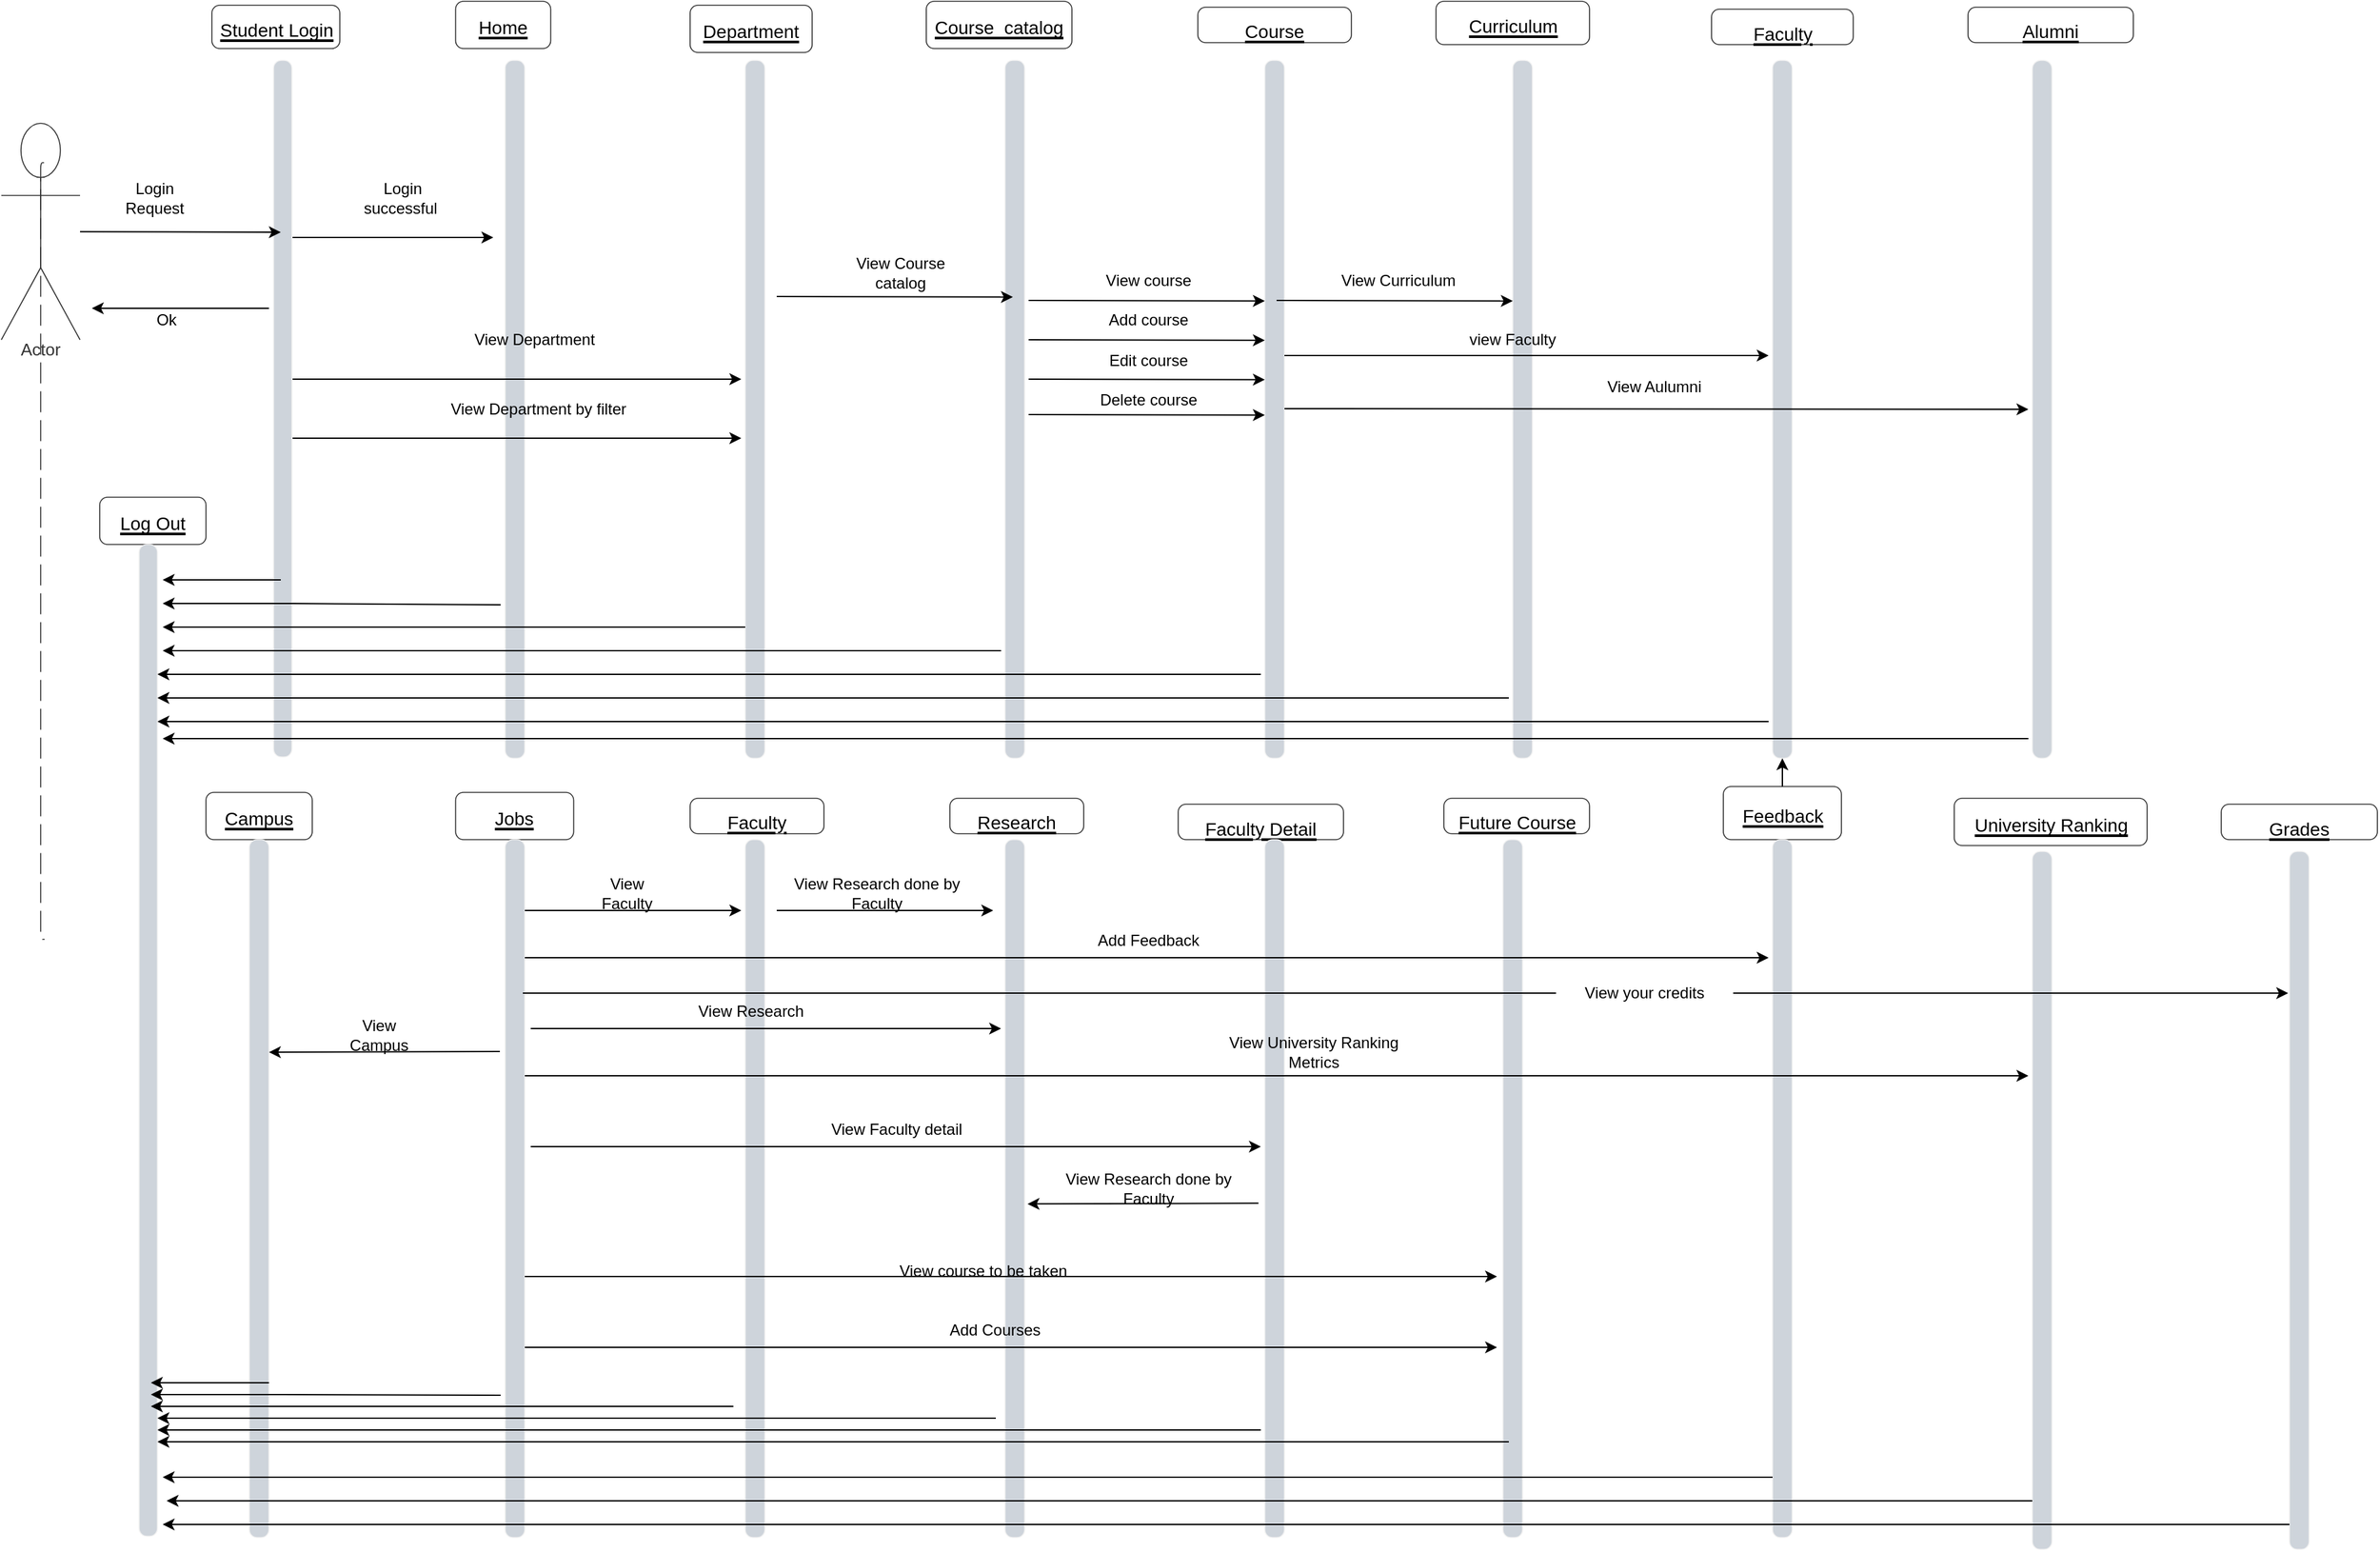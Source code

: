 <mxfile version="15.5.8" type="device"><diagram id="6qdDx8Z1lMLlJ2-siizV" name="Page-1"><mxGraphModel dx="1483" dy="827" grid="0" gridSize="1" guides="1" tooltips="1" connect="1" arrows="1" fold="1" page="1" pageScale="1" pageWidth="850" pageHeight="1400" math="0" shadow="0"><root><mxCell id="0"/><mxCell id="1" parent="0"/><UserObject label="Actor" lucidchartObjectId="7JnluBt167~7" id="h3Vhox9XcNb3U4o7Hh15-1"><mxCell style="html=1;overflow=block;blockSpacing=1;whiteSpace=wrap;shape=umlActor;labelPosition=center;verticalLabelPosition=bottom;verticalAlign=top;whiteSpace=nowrap;whiteSpace=wrap;fontSize=13;fontColor=#333333;align=center;spacing=0;strokeColor=#333333;strokeOpacity=100;fillOpacity=100;rounded=1;absoluteArcSize=1;arcSize=12;fillColor=#ffffff;strokeWidth=0.8;" vertex="1" parent="1"><mxGeometry x="75" y="1380" width="60" height="165" as="geometry"/></mxCell></UserObject><UserObject label="&lt;font style=&quot;font-size: 14px&quot;&gt;Student Login&lt;/font&gt;" lucidchartObjectId="7Jnl~iDVd6p_" id="h3Vhox9XcNb3U4o7Hh15-2"><mxCell style="html=1;overflow=block;blockSpacing=1;whiteSpace=wrap;;whiteSpace=wrap;fontSize=21.8;fontStyle=4;spacing=3.8;strokeColor=#333333;strokeOpacity=100;fillOpacity=100;rounded=1;absoluteArcSize=1;arcSize=12;fillColor=#ffffff;strokeWidth=0.8;" vertex="1" parent="1"><mxGeometry x="235.5" y="1290" width="97.5" height="33" as="geometry"/></mxCell></UserObject><UserObject label="&lt;font style=&quot;font-size: 14px&quot;&gt;Alumni&lt;/font&gt;" lucidchartObjectId="7JnlFinzQ6GM" id="h3Vhox9XcNb3U4o7Hh15-3"><mxCell style="html=1;overflow=block;blockSpacing=1;whiteSpace=wrap;;whiteSpace=wrap;fontSize=21.8;fontStyle=4;spacing=3.8;strokeColor=#333333;strokeOpacity=100;fillOpacity=100;rounded=1;absoluteArcSize=1;arcSize=12;fillColor=#ffffff;strokeWidth=0.8;" vertex="1" parent="1"><mxGeometry x="1574" y="1291.5" width="126" height="27" as="geometry"/></mxCell></UserObject><UserObject label="&lt;font style=&quot;font-size: 14px&quot;&gt;Course_catalog&lt;/font&gt;" lucidchartObjectId="7JnlsbY.VUic" id="h3Vhox9XcNb3U4o7Hh15-4"><mxCell style="html=1;overflow=block;blockSpacing=1;whiteSpace=wrap;;whiteSpace=wrap;fontSize=21.8;fontStyle=4;spacing=3.8;strokeColor=#333333;strokeOpacity=100;fillOpacity=100;rounded=1;absoluteArcSize=1;arcSize=12;fillColor=#ffffff;strokeWidth=0.8;" vertex="1" parent="1"><mxGeometry x="780" y="1287" width="111" height="36" as="geometry"/></mxCell></UserObject><UserObject label="&lt;font style=&quot;font-size: 14px&quot;&gt;Home&lt;/font&gt;" lucidchartObjectId="7JnlYiCd9xPc" id="h3Vhox9XcNb3U4o7Hh15-5"><mxCell style="html=1;overflow=block;blockSpacing=1;whiteSpace=wrap;;whiteSpace=wrap;fontSize=21.8;fontStyle=4;spacing=3.8;strokeColor=#333333;strokeOpacity=100;fillOpacity=100;rounded=1;absoluteArcSize=1;arcSize=12;fillColor=#ffffff;strokeWidth=0.8;align=center;" vertex="1" parent="1"><mxGeometry x="421.25" y="1287" width="72.5" height="36" as="geometry"/></mxCell></UserObject><UserObject label="&lt;font style=&quot;font-size: 14px&quot;&gt;Jobs&lt;/font&gt;" lucidchartObjectId="7Jnl4K~Eazev" id="h3Vhox9XcNb3U4o7Hh15-6"><mxCell style="html=1;overflow=block;blockSpacing=1;whiteSpace=wrap;;whiteSpace=wrap;fontSize=21.8;fontStyle=4;spacing=3.8;strokeColor=#333333;strokeOpacity=100;fillOpacity=100;rounded=1;absoluteArcSize=1;arcSize=12;fillColor=#ffffff;strokeWidth=0.8;" vertex="1" parent="1"><mxGeometry x="421.25" y="1890" width="90" height="36" as="geometry"/></mxCell></UserObject><UserObject label="&lt;font style=&quot;font-size: 14px&quot;&gt;Department&lt;/font&gt;" lucidchartObjectId="7Jnlj_fhX-UO" id="h3Vhox9XcNb3U4o7Hh15-7"><mxCell style="html=1;overflow=block;blockSpacing=1;whiteSpace=wrap;;whiteSpace=wrap;fontSize=21.8;fontStyle=4;spacing=3.8;strokeColor=#333333;strokeOpacity=100;fillOpacity=100;rounded=1;absoluteArcSize=1;arcSize=12;fillColor=#ffffff;strokeWidth=0.8;" vertex="1" parent="1"><mxGeometry x="600" y="1290" width="93" height="36" as="geometry"/></mxCell></UserObject><UserObject label="&lt;font style=&quot;font-size: 14px&quot;&gt;Course&lt;/font&gt;" lucidchartObjectId="7JnlWvXjtEq8" id="h3Vhox9XcNb3U4o7Hh15-8"><mxCell style="html=1;overflow=block;blockSpacing=1;whiteSpace=wrap;;whiteSpace=wrap;fontSize=21.8;fontStyle=4;spacing=3.8;strokeColor=#333333;strokeOpacity=100;fillOpacity=100;rounded=1;absoluteArcSize=1;arcSize=12;fillColor=#ffffff;strokeWidth=0.8;" vertex="1" parent="1"><mxGeometry x="987" y="1291.5" width="117" height="27" as="geometry"/></mxCell></UserObject><UserObject label="&lt;font style=&quot;font-size: 14px&quot;&gt;Curriculum&lt;/font&gt;" lucidchartObjectId="7Jnl3i.5TFZS" id="h3Vhox9XcNb3U4o7Hh15-12"><mxCell style="html=1;overflow=block;blockSpacing=1;whiteSpace=wrap;;whiteSpace=wrap;fontSize=21.8;fontStyle=4;spacing=3.8;strokeColor=#333333;strokeOpacity=100;fillOpacity=100;rounded=1;absoluteArcSize=1;arcSize=12;fillColor=#ffffff;strokeWidth=0.8;" vertex="1" parent="1"><mxGeometry x="1168.5" y="1287" width="117" height="33" as="geometry"/></mxCell></UserObject><UserObject label="&lt;font style=&quot;font-size: 14px&quot;&gt;Faculty&lt;/font&gt;" lucidchartObjectId="7Jnl~foXcq9m" id="h3Vhox9XcNb3U4o7Hh15-13"><mxCell style="html=1;overflow=block;blockSpacing=1;whiteSpace=wrap;;whiteSpace=wrap;fontSize=21.8;fontStyle=4;spacing=3.8;strokeColor=#333333;strokeOpacity=100;fillOpacity=100;rounded=1;absoluteArcSize=1;arcSize=12;fillColor=#ffffff;strokeWidth=0.8;" vertex="1" parent="1"><mxGeometry x="1378.5" y="1293" width="108" height="27" as="geometry"/></mxCell></UserObject><UserObject label="" lucidchartObjectId="dLnl2e27IT5x" id="h3Vhox9XcNb3U4o7Hh15-14"><mxCell style="html=1;jettySize=18;whiteSpace=wrap;fontSize=13;strokeColor=#333333;strokeOpacity=100;dashed=1;fixDash=1;dashPattern=16 6;strokeWidth=0.8;rounded=1;arcSize=10;edgeStyle=orthogonalEdgeStyle;startArrow=none;;endArrow=none;;exitX=0.543;exitY=0.182;exitPerimeter=0;" edge="1" parent="1" source="h3Vhox9XcNb3U4o7Hh15-1"><mxGeometry width="100" height="100" relative="1" as="geometry"><Array as="points"><mxPoint x="105" y="2002"/></Array><mxPoint x="108" y="2002" as="targetPoint"/></mxGeometry></mxCell></UserObject><UserObject label="" lucidchartObjectId="8NnlgOugwhD2" id="h3Vhox9XcNb3U4o7Hh15-15"><mxCell style="html=1;overflow=block;blockSpacing=1;whiteSpace=wrap;;whiteSpace=wrap;fontSize=13;spacing=0;strokeColor=#f2f2f2;strokeOpacity=100;fillOpacity=100;rounded=1;absoluteArcSize=1;arcSize=12;fillColor=#ced4db;strokeWidth=0.8;" vertex="1" parent="1"><mxGeometry x="282.5" y="1332" width="14" height="531" as="geometry"/></mxCell></UserObject><UserObject label="" lucidchartObjectId="kOnltO3-w8km" id="h3Vhox9XcNb3U4o7Hh15-20"><mxCell style="html=1;overflow=block;blockSpacing=1;whiteSpace=wrap;;whiteSpace=wrap;fontSize=13;spacing=0;strokeColor=#f2f2f2;strokeOpacity=100;fillOpacity=100;rounded=1;absoluteArcSize=1;arcSize=12;fillColor=#ced4db;strokeWidth=0.8;" vertex="1" parent="1"><mxGeometry x="459" y="1332" width="15" height="532" as="geometry"/></mxCell></UserObject><UserObject label="" lucidchartObjectId="kOnltO3-w8km" id="h3Vhox9XcNb3U4o7Hh15-21"><mxCell style="html=1;overflow=block;blockSpacing=1;whiteSpace=wrap;;whiteSpace=wrap;fontSize=13;spacing=0;strokeColor=#f2f2f2;strokeOpacity=100;fillOpacity=100;rounded=1;absoluteArcSize=1;arcSize=12;fillColor=#ced4db;strokeWidth=0.8;" vertex="1" parent="1"><mxGeometry x="642" y="1332" width="15" height="532" as="geometry"/></mxCell></UserObject><UserObject label="" lucidchartObjectId="kOnltO3-w8km" id="h3Vhox9XcNb3U4o7Hh15-22"><mxCell style="html=1;overflow=block;blockSpacing=1;whiteSpace=wrap;;whiteSpace=wrap;fontSize=13;spacing=0;strokeColor=#f2f2f2;strokeOpacity=100;fillOpacity=100;rounded=1;absoluteArcSize=1;arcSize=12;fillColor=#ced4db;strokeWidth=0.8;" vertex="1" parent="1"><mxGeometry x="840" y="1332" width="15" height="532" as="geometry"/></mxCell></UserObject><UserObject label="" lucidchartObjectId="kOnltO3-w8km" id="h3Vhox9XcNb3U4o7Hh15-24"><mxCell style="html=1;overflow=block;blockSpacing=1;whiteSpace=wrap;;whiteSpace=wrap;fontSize=13;spacing=0;strokeColor=#f2f2f2;strokeOpacity=100;fillOpacity=100;rounded=1;absoluteArcSize=1;arcSize=12;fillColor=#ced4db;strokeWidth=0.8;" vertex="1" parent="1"><mxGeometry x="1038" y="1332" width="15" height="532" as="geometry"/></mxCell></UserObject><UserObject label="" lucidchartObjectId="kOnltO3-w8km" id="h3Vhox9XcNb3U4o7Hh15-25"><mxCell style="html=1;overflow=block;blockSpacing=1;whiteSpace=wrap;;whiteSpace=wrap;fontSize=13;spacing=0;strokeColor=#f2f2f2;strokeOpacity=100;fillOpacity=100;rounded=1;absoluteArcSize=1;arcSize=12;fillColor=#ced4db;strokeWidth=0.8;" vertex="1" parent="1"><mxGeometry x="1227" y="1332" width="15" height="532" as="geometry"/></mxCell></UserObject><UserObject label="" lucidchartObjectId="kOnltO3-w8km" id="h3Vhox9XcNb3U4o7Hh15-26"><mxCell style="html=1;overflow=block;blockSpacing=1;whiteSpace=wrap;;whiteSpace=wrap;fontSize=13;spacing=0;strokeColor=#f2f2f2;strokeOpacity=100;fillOpacity=100;rounded=1;absoluteArcSize=1;arcSize=12;fillColor=#ced4db;strokeWidth=0.8;" vertex="1" parent="1"><mxGeometry x="1425" y="1332" width="15" height="532" as="geometry"/></mxCell></UserObject><UserObject label="" lucidchartObjectId="kOnltO3-w8km" id="h3Vhox9XcNb3U4o7Hh15-27"><mxCell style="html=1;overflow=block;blockSpacing=1;whiteSpace=wrap;;whiteSpace=wrap;fontSize=13;spacing=0;strokeColor=#f2f2f2;strokeOpacity=100;fillOpacity=100;rounded=1;absoluteArcSize=1;arcSize=13;fillColor=#ced4db;strokeWidth=0.8;" vertex="1" parent="1"><mxGeometry x="1623" y="1332" width="15" height="532" as="geometry"/></mxCell></UserObject><mxCell id="h3Vhox9XcNb3U4o7Hh15-28" value="" style="endArrow=classic;html=1;rounded=0;" edge="1" parent="1" source="h3Vhox9XcNb3U4o7Hh15-1"><mxGeometry relative="1" as="geometry"><mxPoint x="900" y="1413" as="sourcePoint"/><mxPoint x="288" y="1463" as="targetPoint"/><Array as="points"/></mxGeometry></mxCell><mxCell id="h3Vhox9XcNb3U4o7Hh15-30" value="Login Request" style="text;html=1;strokeColor=none;fillColor=none;align=center;verticalAlign=middle;whiteSpace=wrap;rounded=0;" vertex="1" parent="1"><mxGeometry x="162" y="1422" width="60" height="30" as="geometry"/></mxCell><mxCell id="h3Vhox9XcNb3U4o7Hh15-31" value="Login successful&amp;nbsp;" style="text;html=1;strokeColor=none;fillColor=none;align=center;verticalAlign=middle;whiteSpace=wrap;rounded=0;" vertex="1" parent="1"><mxGeometry x="351" y="1414.5" width="60" height="45" as="geometry"/></mxCell><mxCell id="h3Vhox9XcNb3U4o7Hh15-33" value="View Course catalog" style="text;html=1;strokeColor=none;fillColor=none;align=center;verticalAlign=middle;whiteSpace=wrap;rounded=0;" vertex="1" parent="1"><mxGeometry x="711" y="1479" width="99" height="30" as="geometry"/></mxCell><mxCell id="h3Vhox9XcNb3U4o7Hh15-34" value="View course&lt;br&gt;" style="text;html=1;strokeColor=none;fillColor=none;align=center;verticalAlign=middle;whiteSpace=wrap;rounded=0;" vertex="1" parent="1"><mxGeometry x="909" y="1485" width="81" height="30" as="geometry"/></mxCell><mxCell id="h3Vhox9XcNb3U4o7Hh15-35" value="View Curriculum" style="text;html=1;strokeColor=none;fillColor=none;align=center;verticalAlign=middle;whiteSpace=wrap;rounded=0;" vertex="1" parent="1"><mxGeometry x="1092" y="1485" width="96" height="30" as="geometry"/></mxCell><mxCell id="h3Vhox9XcNb3U4o7Hh15-36" value="" style="endArrow=classic;html=1;rounded=0;" edge="1" parent="1"><mxGeometry relative="1" as="geometry"><mxPoint x="279" y="1521" as="sourcePoint"/><mxPoint x="144" y="1521" as="targetPoint"/><Array as="points"><mxPoint x="216" y="1521"/></Array></mxGeometry></mxCell><mxCell id="h3Vhox9XcNb3U4o7Hh15-37" value="Ok&lt;br&gt;" style="text;html=1;strokeColor=none;fillColor=none;align=center;verticalAlign=middle;whiteSpace=wrap;rounded=0;" vertex="1" parent="1"><mxGeometry x="171" y="1515" width="60" height="30" as="geometry"/></mxCell><mxCell id="h3Vhox9XcNb3U4o7Hh15-38" value="" style="endArrow=classic;html=1;rounded=0;" edge="1" parent="1"><mxGeometry relative="1" as="geometry"><mxPoint x="297" y="1467" as="sourcePoint"/><mxPoint x="450" y="1467" as="targetPoint"/><Array as="points"/></mxGeometry></mxCell><mxCell id="h3Vhox9XcNb3U4o7Hh15-39" value="" style="endArrow=classic;html=1;rounded=0;" edge="1" parent="1"><mxGeometry relative="1" as="geometry"><mxPoint x="297" y="1575" as="sourcePoint"/><mxPoint x="639" y="1575" as="targetPoint"/><Array as="points"/></mxGeometry></mxCell><mxCell id="h3Vhox9XcNb3U4o7Hh15-40" value="" style="endArrow=classic;html=1;rounded=0;" edge="1" parent="1"><mxGeometry relative="1" as="geometry"><mxPoint x="297" y="1620" as="sourcePoint"/><mxPoint x="639" y="1620" as="targetPoint"/><Array as="points"/></mxGeometry></mxCell><mxCell id="h3Vhox9XcNb3U4o7Hh15-41" value="View Department" style="text;html=1;strokeColor=none;fillColor=none;align=center;verticalAlign=middle;whiteSpace=wrap;rounded=0;" vertex="1" parent="1"><mxGeometry x="369" y="1530" width="225" height="30" as="geometry"/></mxCell><mxCell id="h3Vhox9XcNb3U4o7Hh15-42" value="View Department by filter" style="text;html=1;strokeColor=none;fillColor=none;align=center;verticalAlign=middle;whiteSpace=wrap;rounded=0;" vertex="1" parent="1"><mxGeometry x="372" y="1583" width="225" height="30" as="geometry"/></mxCell><mxCell id="h3Vhox9XcNb3U4o7Hh15-43" value="" style="endArrow=classic;html=1;rounded=0;" edge="1" parent="1"><mxGeometry relative="1" as="geometry"><mxPoint x="666" y="1512" as="sourcePoint"/><mxPoint x="846" y="1512.418" as="targetPoint"/><Array as="points"/></mxGeometry></mxCell><mxCell id="h3Vhox9XcNb3U4o7Hh15-44" value="" style="endArrow=classic;html=1;rounded=0;" edge="1" parent="1"><mxGeometry relative="1" as="geometry"><mxPoint x="858" y="1515" as="sourcePoint"/><mxPoint x="1038" y="1515.418" as="targetPoint"/><Array as="points"/></mxGeometry></mxCell><mxCell id="h3Vhox9XcNb3U4o7Hh15-45" value="" style="endArrow=classic;html=1;rounded=0;" edge="1" parent="1"><mxGeometry relative="1" as="geometry"><mxPoint x="858" y="1545" as="sourcePoint"/><mxPoint x="1038" y="1545.418" as="targetPoint"/><Array as="points"/></mxGeometry></mxCell><mxCell id="h3Vhox9XcNb3U4o7Hh15-46" value="" style="endArrow=classic;html=1;rounded=0;" edge="1" parent="1"><mxGeometry relative="1" as="geometry"><mxPoint x="858" y="1575" as="sourcePoint"/><mxPoint x="1038" y="1575.418" as="targetPoint"/><Array as="points"/></mxGeometry></mxCell><mxCell id="h3Vhox9XcNb3U4o7Hh15-47" value="" style="endArrow=classic;html=1;rounded=0;" edge="1" parent="1"><mxGeometry relative="1" as="geometry"><mxPoint x="858" y="1602" as="sourcePoint"/><mxPoint x="1038" y="1602.418" as="targetPoint"/><Array as="points"/></mxGeometry></mxCell><mxCell id="h3Vhox9XcNb3U4o7Hh15-48" value="Add course" style="text;html=1;strokeColor=none;fillColor=none;align=center;verticalAlign=middle;whiteSpace=wrap;rounded=0;" vertex="1" parent="1"><mxGeometry x="909" y="1515" width="81" height="30" as="geometry"/></mxCell><mxCell id="h3Vhox9XcNb3U4o7Hh15-50" value="Edit course" style="text;html=1;strokeColor=none;fillColor=none;align=center;verticalAlign=middle;whiteSpace=wrap;rounded=0;" vertex="1" parent="1"><mxGeometry x="909" y="1545.5" width="81" height="30" as="geometry"/></mxCell><mxCell id="h3Vhox9XcNb3U4o7Hh15-51" value="Delete course" style="text;html=1;strokeColor=none;fillColor=none;align=center;verticalAlign=middle;whiteSpace=wrap;rounded=0;" vertex="1" parent="1"><mxGeometry x="909" y="1575.5" width="81" height="30" as="geometry"/></mxCell><mxCell id="h3Vhox9XcNb3U4o7Hh15-52" value="" style="endArrow=classic;html=1;rounded=0;" edge="1" parent="1"><mxGeometry relative="1" as="geometry"><mxPoint x="1047" y="1515" as="sourcePoint"/><mxPoint x="1227" y="1515.418" as="targetPoint"/><Array as="points"/></mxGeometry></mxCell><mxCell id="h3Vhox9XcNb3U4o7Hh15-53" value="" style="endArrow=classic;html=1;rounded=0;" edge="1" parent="1"><mxGeometry relative="1" as="geometry"><mxPoint x="1053" y="1557" as="sourcePoint"/><mxPoint x="1422" y="1557" as="targetPoint"/><Array as="points"/></mxGeometry></mxCell><mxCell id="h3Vhox9XcNb3U4o7Hh15-54" value="" style="endArrow=classic;html=1;rounded=0;" edge="1" parent="1"><mxGeometry relative="1" as="geometry"><mxPoint x="1053" y="1597.5" as="sourcePoint"/><mxPoint x="1620" y="1598" as="targetPoint"/><Array as="points"/></mxGeometry></mxCell><mxCell id="h3Vhox9XcNb3U4o7Hh15-55" value="view Faculty" style="text;html=1;strokeColor=none;fillColor=none;align=center;verticalAlign=middle;whiteSpace=wrap;rounded=0;" vertex="1" parent="1"><mxGeometry x="1179" y="1530" width="96" height="30" as="geometry"/></mxCell><mxCell id="h3Vhox9XcNb3U4o7Hh15-56" value="View Aulumni" style="text;html=1;strokeColor=none;fillColor=none;align=center;verticalAlign=middle;whiteSpace=wrap;rounded=0;" vertex="1" parent="1"><mxGeometry x="1287" y="1566" width="96" height="30" as="geometry"/></mxCell><UserObject label="&lt;font style=&quot;font-size: 14px&quot;&gt;Faculty&lt;/font&gt;" lucidchartObjectId="7Jnl4K~Eazev" id="h3Vhox9XcNb3U4o7Hh15-57"><mxCell style="html=1;overflow=block;blockSpacing=1;whiteSpace=wrap;;whiteSpace=wrap;fontSize=21.8;fontStyle=4;spacing=3.8;strokeColor=#333333;strokeOpacity=100;fillOpacity=100;rounded=1;absoluteArcSize=1;arcSize=12;fillColor=#ffffff;strokeWidth=0.8;" vertex="1" parent="1"><mxGeometry x="600" y="1894.5" width="102" height="27" as="geometry"/></mxCell></UserObject><UserObject label="&lt;font style=&quot;font-size: 14px&quot;&gt;Research&lt;/font&gt;" lucidchartObjectId="7Jnl4K~Eazev" id="h3Vhox9XcNb3U4o7Hh15-58"><mxCell style="html=1;overflow=block;blockSpacing=1;whiteSpace=wrap;;whiteSpace=wrap;fontSize=21.8;fontStyle=4;spacing=3.8;strokeColor=#333333;strokeOpacity=100;fillOpacity=100;rounded=1;absoluteArcSize=1;arcSize=12;fillColor=#ffffff;strokeWidth=0.8;" vertex="1" parent="1"><mxGeometry x="798" y="1894.5" width="102" height="27" as="geometry"/></mxCell></UserObject><UserObject label="&lt;font style=&quot;font-size: 14px&quot;&gt;Faculty Detail&lt;/font&gt;" lucidchartObjectId="7Jnl4K~Eazev" id="h3Vhox9XcNb3U4o7Hh15-59"><mxCell style="html=1;overflow=block;blockSpacing=1;whiteSpace=wrap;;whiteSpace=wrap;fontSize=21.8;fontStyle=4;spacing=3.8;strokeColor=#333333;strokeOpacity=100;fillOpacity=100;rounded=1;absoluteArcSize=1;arcSize=12;fillColor=#ffffff;strokeWidth=0.8;" vertex="1" parent="1"><mxGeometry x="972" y="1899" width="126" height="27" as="geometry"/></mxCell></UserObject><UserObject label="&lt;font style=&quot;font-size: 14px&quot;&gt;Future Course&lt;/font&gt;" lucidchartObjectId="7Jnl4K~Eazev" id="h3Vhox9XcNb3U4o7Hh15-60"><mxCell style="html=1;overflow=block;blockSpacing=1;whiteSpace=wrap;;whiteSpace=wrap;fontSize=21.8;fontStyle=4;spacing=3.8;strokeColor=#333333;strokeOpacity=100;fillOpacity=100;rounded=1;absoluteArcSize=1;arcSize=12;fillColor=#ffffff;strokeWidth=0.8;" vertex="1" parent="1"><mxGeometry x="1174.5" y="1894.5" width="111" height="27" as="geometry"/></mxCell></UserObject><UserObject label="&lt;font style=&quot;font-size: 14px&quot;&gt;Feedback&lt;/font&gt;" lucidchartObjectId="7Jnl4K~Eazev" id="h3Vhox9XcNb3U4o7Hh15-61"><mxCell style="html=1;overflow=block;blockSpacing=1;whiteSpace=wrap;;whiteSpace=wrap;fontSize=21.8;fontStyle=4;spacing=3.8;strokeColor=#333333;strokeOpacity=100;fillOpacity=100;rounded=1;absoluteArcSize=1;arcSize=12;fillColor=#ffffff;strokeWidth=0.8;" vertex="1" parent="1"><mxGeometry x="1387.5" y="1885.5" width="90" height="40.5" as="geometry"/></mxCell></UserObject><UserObject label="&lt;font style=&quot;font-size: 14px&quot;&gt;University Ranking&lt;/font&gt;" lucidchartObjectId="7Jnl4K~Eazev" id="h3Vhox9XcNb3U4o7Hh15-62"><mxCell style="html=1;overflow=block;blockSpacing=1;whiteSpace=wrap;;whiteSpace=wrap;fontSize=21.8;fontStyle=4;spacing=3.8;strokeColor=#333333;strokeOpacity=100;fillOpacity=100;rounded=1;absoluteArcSize=1;arcSize=12;fillColor=#ffffff;strokeWidth=0.8;" vertex="1" parent="1"><mxGeometry x="1563.5" y="1894.5" width="147" height="36" as="geometry"/></mxCell></UserObject><UserObject label="&lt;font style=&quot;font-size: 14px&quot;&gt;Grades&lt;/font&gt;" lucidchartObjectId="7Jnl4K~Eazev" id="h3Vhox9XcNb3U4o7Hh15-63"><mxCell style="html=1;overflow=block;blockSpacing=1;whiteSpace=wrap;;whiteSpace=wrap;fontSize=21.8;fontStyle=4;spacing=3.8;strokeColor=#333333;strokeOpacity=100;fillOpacity=100;rounded=1;absoluteArcSize=1;arcSize=12;fillColor=#ffffff;strokeWidth=0.8;" vertex="1" parent="1"><mxGeometry x="1767" y="1899" width="119" height="27" as="geometry"/></mxCell></UserObject><UserObject label="" lucidchartObjectId="kOnltO3-w8km" id="h3Vhox9XcNb3U4o7Hh15-66"><mxCell style="html=1;overflow=block;blockSpacing=1;whiteSpace=wrap;;whiteSpace=wrap;fontSize=13;spacing=0;strokeColor=#f2f2f2;strokeOpacity=100;fillOpacity=100;rounded=1;absoluteArcSize=1;arcSize=12;fillColor=#ced4db;strokeWidth=0.8;" vertex="1" parent="1"><mxGeometry x="459" y="1926" width="15" height="532" as="geometry"/></mxCell></UserObject><UserObject label="" lucidchartObjectId="kOnltO3-w8km" id="h3Vhox9XcNb3U4o7Hh15-67"><mxCell style="html=1;overflow=block;blockSpacing=1;whiteSpace=wrap;;whiteSpace=wrap;fontSize=13;spacing=0;strokeColor=#f2f2f2;strokeOpacity=100;fillOpacity=100;rounded=1;absoluteArcSize=1;arcSize=12;fillColor=#ced4db;strokeWidth=0.8;" vertex="1" parent="1"><mxGeometry x="642" y="1926" width="15" height="532" as="geometry"/></mxCell></UserObject><UserObject label="" lucidchartObjectId="kOnltO3-w8km" id="h3Vhox9XcNb3U4o7Hh15-68"><mxCell style="html=1;overflow=block;blockSpacing=1;whiteSpace=wrap;;whiteSpace=wrap;fontSize=13;spacing=0;strokeColor=#f2f2f2;strokeOpacity=100;fillOpacity=100;rounded=1;absoluteArcSize=1;arcSize=12;fillColor=#ced4db;strokeWidth=0.8;" vertex="1" parent="1"><mxGeometry x="840" y="1926" width="15" height="532" as="geometry"/></mxCell></UserObject><UserObject label="" lucidchartObjectId="kOnltO3-w8km" id="h3Vhox9XcNb3U4o7Hh15-69"><mxCell style="html=1;overflow=block;blockSpacing=1;whiteSpace=wrap;;whiteSpace=wrap;fontSize=13;spacing=0;strokeColor=#f2f2f2;strokeOpacity=100;fillOpacity=100;rounded=1;absoluteArcSize=1;arcSize=12;fillColor=#ced4db;strokeWidth=0.8;" vertex="1" parent="1"><mxGeometry x="1038" y="1926" width="15" height="532" as="geometry"/></mxCell></UserObject><UserObject label="" lucidchartObjectId="kOnltO3-w8km" id="h3Vhox9XcNb3U4o7Hh15-70"><mxCell style="html=1;overflow=block;blockSpacing=1;whiteSpace=wrap;;whiteSpace=wrap;fontSize=13;spacing=0;strokeColor=#f2f2f2;strokeOpacity=100;fillOpacity=100;rounded=1;absoluteArcSize=1;arcSize=12;fillColor=#ced4db;strokeWidth=0.8;" vertex="1" parent="1"><mxGeometry x="1219.5" y="1926" width="15" height="532" as="geometry"/></mxCell></UserObject><mxCell id="h3Vhox9XcNb3U4o7Hh15-104" value="" style="edgeStyle=orthogonalEdgeStyle;rounded=0;orthogonalLoop=1;jettySize=auto;html=1;fontSize=10;exitX=0.5;exitY=0;exitDx=0;exitDy=0;" edge="1" parent="1" source="h3Vhox9XcNb3U4o7Hh15-61" target="h3Vhox9XcNb3U4o7Hh15-26"><mxGeometry relative="1" as="geometry"/></mxCell><UserObject label="" lucidchartObjectId="kOnltO3-w8km" id="h3Vhox9XcNb3U4o7Hh15-71"><mxCell style="html=1;overflow=block;blockSpacing=1;whiteSpace=wrap;;whiteSpace=wrap;fontSize=13;spacing=0;strokeColor=#f2f2f2;strokeOpacity=100;fillOpacity=100;rounded=1;absoluteArcSize=1;arcSize=12;fillColor=#ced4db;strokeWidth=0.8;" vertex="1" parent="1"><mxGeometry x="1425" y="1926" width="15" height="532" as="geometry"/></mxCell></UserObject><UserObject label="" lucidchartObjectId="kOnltO3-w8km" id="h3Vhox9XcNb3U4o7Hh15-72"><mxCell style="html=1;overflow=block;blockSpacing=1;whiteSpace=wrap;;whiteSpace=wrap;fontSize=13;spacing=0;strokeColor=#f2f2f2;strokeOpacity=100;fillOpacity=100;rounded=1;absoluteArcSize=1;arcSize=12;fillColor=#ced4db;strokeWidth=0.8;" vertex="1" parent="1"><mxGeometry x="1623" y="1935" width="15" height="532" as="geometry"/></mxCell></UserObject><UserObject label="" lucidchartObjectId="kOnltO3-w8km" id="h3Vhox9XcNb3U4o7Hh15-73"><mxCell style="html=1;overflow=block;blockSpacing=1;whiteSpace=wrap;;whiteSpace=wrap;fontSize=13;spacing=0;strokeColor=#f2f2f2;strokeOpacity=100;fillOpacity=100;rounded=1;absoluteArcSize=1;arcSize=12;fillColor=#ced4db;strokeWidth=0.8;" vertex="1" parent="1"><mxGeometry x="1819" y="1935" width="15" height="532" as="geometry"/></mxCell></UserObject><mxCell id="h3Vhox9XcNb3U4o7Hh15-75" value="" style="endArrow=classic;html=1;rounded=0;" edge="1" parent="1"><mxGeometry relative="1" as="geometry"><mxPoint x="474" y="1980" as="sourcePoint"/><mxPoint x="639" y="1980" as="targetPoint"/><Array as="points"><mxPoint x="546" y="1980"/></Array></mxGeometry></mxCell><mxCell id="h3Vhox9XcNb3U4o7Hh15-76" value="View Faculty" style="text;html=1;strokeColor=none;fillColor=none;align=center;verticalAlign=middle;whiteSpace=wrap;rounded=0;" vertex="1" parent="1"><mxGeometry x="522" y="1944" width="60" height="45" as="geometry"/></mxCell><mxCell id="h3Vhox9XcNb3U4o7Hh15-77" value="" style="endArrow=classic;html=1;rounded=0;" edge="1" parent="1"><mxGeometry relative="1" as="geometry"><mxPoint x="666" y="1980" as="sourcePoint"/><mxPoint x="831" y="1980" as="targetPoint"/><Array as="points"><mxPoint x="738" y="1980"/></Array></mxGeometry></mxCell><mxCell id="h3Vhox9XcNb3U4o7Hh15-78" value="View Research done by Faculty" style="text;html=1;strokeColor=none;fillColor=none;align=center;verticalAlign=middle;whiteSpace=wrap;rounded=0;" vertex="1" parent="1"><mxGeometry x="675" y="1944" width="135" height="45" as="geometry"/></mxCell><mxCell id="h3Vhox9XcNb3U4o7Hh15-79" value="" style="endArrow=classic;html=1;rounded=0;" edge="1" parent="1"><mxGeometry relative="1" as="geometry"><mxPoint x="478.5" y="2070" as="sourcePoint"/><mxPoint x="837" y="2070" as="targetPoint"/><Array as="points"/></mxGeometry></mxCell><mxCell id="h3Vhox9XcNb3U4o7Hh15-80" value="" style="endArrow=classic;html=1;rounded=0;" edge="1" parent="1"><mxGeometry relative="1" as="geometry"><mxPoint x="478.5" y="2160" as="sourcePoint"/><mxPoint x="1035" y="2160" as="targetPoint"/><Array as="points"/></mxGeometry></mxCell><mxCell id="h3Vhox9XcNb3U4o7Hh15-81" value="View Research" style="text;html=1;strokeColor=none;fillColor=none;align=center;verticalAlign=middle;whiteSpace=wrap;rounded=0;" vertex="1" parent="1"><mxGeometry x="594" y="2034" width="105" height="45" as="geometry"/></mxCell><mxCell id="h3Vhox9XcNb3U4o7Hh15-82" value="View Faculty detail" style="text;html=1;strokeColor=none;fillColor=none;align=center;verticalAlign=middle;whiteSpace=wrap;rounded=0;" vertex="1" parent="1"><mxGeometry x="690" y="2124" width="135" height="45" as="geometry"/></mxCell><mxCell id="h3Vhox9XcNb3U4o7Hh15-84" value="" style="endArrow=classic;html=1;rounded=0;entryX=1.147;entryY=0.522;entryDx=0;entryDy=0;entryPerimeter=0;exitX=-0.32;exitY=0.521;exitDx=0;exitDy=0;exitPerimeter=0;" edge="1" parent="1" source="h3Vhox9XcNb3U4o7Hh15-69" target="h3Vhox9XcNb3U4o7Hh15-68"><mxGeometry relative="1" as="geometry"><mxPoint x="954" y="2205" as="sourcePoint"/><mxPoint x="1119" y="2196" as="targetPoint"/><Array as="points"/></mxGeometry></mxCell><mxCell id="h3Vhox9XcNb3U4o7Hh15-85" value="View Research done by Faculty" style="text;html=1;strokeColor=none;fillColor=none;align=center;verticalAlign=middle;whiteSpace=wrap;rounded=0;" vertex="1" parent="1"><mxGeometry x="882" y="2169.5" width="135" height="45" as="geometry"/></mxCell><mxCell id="h3Vhox9XcNb3U4o7Hh15-86" value="" style="endArrow=classic;html=1;rounded=0;" edge="1" parent="1"><mxGeometry relative="1" as="geometry"><mxPoint x="474" y="2259" as="sourcePoint"/><mxPoint x="1215" y="2259" as="targetPoint"/><Array as="points"/></mxGeometry></mxCell><mxCell id="h3Vhox9XcNb3U4o7Hh15-87" value="View course to be taken&lt;br&gt;" style="text;html=1;strokeColor=none;fillColor=none;align=center;verticalAlign=middle;whiteSpace=wrap;rounded=0;" vertex="1" parent="1"><mxGeometry x="756" y="2232" width="135" height="45" as="geometry"/></mxCell><mxCell id="h3Vhox9XcNb3U4o7Hh15-88" value="" style="endArrow=classic;html=1;rounded=0;" edge="1" parent="1"><mxGeometry relative="1" as="geometry"><mxPoint x="474" y="2313" as="sourcePoint"/><mxPoint x="1215" y="2313" as="targetPoint"/><Array as="points"/></mxGeometry></mxCell><mxCell id="h3Vhox9XcNb3U4o7Hh15-89" value="Add Courses" style="text;html=1;strokeColor=none;fillColor=none;align=center;verticalAlign=middle;whiteSpace=wrap;rounded=0;" vertex="1" parent="1"><mxGeometry x="765" y="2277" width="135" height="45" as="geometry"/></mxCell><mxCell id="h3Vhox9XcNb3U4o7Hh15-90" value="" style="endArrow=classic;html=1;rounded=0;" edge="1" parent="1"><mxGeometry relative="1" as="geometry"><mxPoint x="474" y="2016" as="sourcePoint"/><mxPoint x="1422" y="2016" as="targetPoint"/><Array as="points"/></mxGeometry></mxCell><mxCell id="h3Vhox9XcNb3U4o7Hh15-91" value="Add Feedback" style="text;html=1;strokeColor=none;fillColor=none;align=center;verticalAlign=middle;whiteSpace=wrap;rounded=0;" vertex="1" parent="1"><mxGeometry x="882" y="1980" width="135" height="45" as="geometry"/></mxCell><mxCell id="h3Vhox9XcNb3U4o7Hh15-92" value="" style="endArrow=classic;html=1;rounded=0;" edge="1" parent="1"><mxGeometry relative="1" as="geometry"><mxPoint x="474" y="2106" as="sourcePoint"/><mxPoint x="1620" y="2106" as="targetPoint"/><Array as="points"/></mxGeometry></mxCell><mxCell id="h3Vhox9XcNb3U4o7Hh15-93" value="View University Ranking Metrics" style="text;html=1;strokeColor=none;fillColor=none;align=center;verticalAlign=middle;whiteSpace=wrap;rounded=0;" vertex="1" parent="1"><mxGeometry x="1008" y="2061" width="135" height="54" as="geometry"/></mxCell><mxCell id="h3Vhox9XcNb3U4o7Hh15-95" value="" style="endArrow=classic;html=1;rounded=0;startArrow=none;" edge="1" parent="1" source="h3Vhox9XcNb3U4o7Hh15-96"><mxGeometry relative="1" as="geometry"><mxPoint x="472.5" y="2043" as="sourcePoint"/><mxPoint x="1818" y="2043" as="targetPoint"/><Array as="points"/></mxGeometry></mxCell><mxCell id="h3Vhox9XcNb3U4o7Hh15-96" value="View your credits" style="text;html=1;strokeColor=none;fillColor=none;align=center;verticalAlign=middle;whiteSpace=wrap;rounded=0;" vertex="1" parent="1"><mxGeometry x="1260" y="2025" width="135" height="36" as="geometry"/></mxCell><mxCell id="h3Vhox9XcNb3U4o7Hh15-98" value="" style="endArrow=none;html=1;rounded=0;" edge="1" parent="1" target="h3Vhox9XcNb3U4o7Hh15-96"><mxGeometry relative="1" as="geometry"><mxPoint x="472.5" y="2043" as="sourcePoint"/><mxPoint x="1818" y="2043" as="targetPoint"/><Array as="points"/></mxGeometry></mxCell><UserObject label="&lt;font style=&quot;font-size: 14px&quot;&gt;Campus&lt;/font&gt;" lucidchartObjectId="7Jnl4K~Eazev" id="h3Vhox9XcNb3U4o7Hh15-99"><mxCell style="html=1;overflow=block;blockSpacing=1;whiteSpace=wrap;;whiteSpace=wrap;fontSize=21.8;fontStyle=4;spacing=3.8;strokeColor=#333333;strokeOpacity=100;fillOpacity=100;rounded=1;absoluteArcSize=1;arcSize=12;fillColor=#ffffff;strokeWidth=0.8;" vertex="1" parent="1"><mxGeometry x="231" y="1890" width="81" height="36" as="geometry"/></mxCell></UserObject><UserObject label="" lucidchartObjectId="kOnltO3-w8km" id="h3Vhox9XcNb3U4o7Hh15-100"><mxCell style="html=1;overflow=block;blockSpacing=1;whiteSpace=wrap;;whiteSpace=wrap;fontSize=13;spacing=0;strokeColor=#f2f2f2;strokeOpacity=100;fillOpacity=100;rounded=1;absoluteArcSize=1;arcSize=12;fillColor=#ced4db;strokeWidth=0.8;" vertex="1" parent="1"><mxGeometry x="264" y="1926" width="15" height="532" as="geometry"/></mxCell></UserObject><mxCell id="h3Vhox9XcNb3U4o7Hh15-101" value="" style="endArrow=classic;html=1;rounded=0;entryX=1.147;entryY=0.522;entryDx=0;entryDy=0;entryPerimeter=0;exitX=-0.32;exitY=0.521;exitDx=0;exitDy=0;exitPerimeter=0;" edge="1" parent="1"><mxGeometry relative="1" as="geometry"><mxPoint x="454.99" y="2087.5" as="sourcePoint"/><mxPoint x="278.995" y="2088.032" as="targetPoint"/><Array as="points"/></mxGeometry></mxCell><mxCell id="h3Vhox9XcNb3U4o7Hh15-102" value="View Campus&lt;br&gt;" style="text;html=1;strokeColor=none;fillColor=none;align=center;verticalAlign=middle;whiteSpace=wrap;rounded=0;" vertex="1" parent="1"><mxGeometry x="333" y="2052" width="60" height="45" as="geometry"/></mxCell><UserObject label="&lt;font style=&quot;font-size: 14px&quot;&gt;Log Out&lt;/font&gt;" lucidchartObjectId="7Jnl4K~Eazev" id="h3Vhox9XcNb3U4o7Hh15-105"><mxCell style="html=1;overflow=block;blockSpacing=1;whiteSpace=wrap;;whiteSpace=wrap;fontSize=21.8;fontStyle=4;spacing=3.8;strokeColor=#333333;strokeOpacity=100;fillOpacity=100;rounded=1;absoluteArcSize=1;arcSize=12;fillColor=#ffffff;strokeWidth=0.8;" vertex="1" parent="1"><mxGeometry x="150" y="1665" width="81" height="36" as="geometry"/></mxCell></UserObject><UserObject label="" lucidchartObjectId="8NnlgOugwhD2" id="h3Vhox9XcNb3U4o7Hh15-106"><mxCell style="html=1;overflow=block;blockSpacing=1;whiteSpace=wrap;;whiteSpace=wrap;fontSize=13;spacing=0;strokeColor=#f2f2f2;strokeOpacity=100;fillOpacity=100;rounded=1;absoluteArcSize=1;arcSize=12;fillColor=#ced4db;strokeWidth=0.8;" vertex="1" parent="1"><mxGeometry x="180" y="1701" width="14" height="756" as="geometry"/></mxCell></UserObject><mxCell id="h3Vhox9XcNb3U4o7Hh15-107" value="" style="endArrow=classic;html=1;rounded=0;" edge="1" parent="1"><mxGeometry relative="1" as="geometry"><mxPoint x="288" y="1728" as="sourcePoint"/><mxPoint x="198" y="1728" as="targetPoint"/><Array as="points"><mxPoint x="243" y="1728"/></Array></mxGeometry></mxCell><mxCell id="h3Vhox9XcNb3U4o7Hh15-108" value="" style="endArrow=classic;html=1;rounded=0;exitX=-0.227;exitY=0.78;exitDx=0;exitDy=0;exitPerimeter=0;" edge="1" parent="1" source="h3Vhox9XcNb3U4o7Hh15-20"><mxGeometry relative="1" as="geometry"><mxPoint x="450" y="1746" as="sourcePoint"/><mxPoint x="198" y="1746" as="targetPoint"/><Array as="points"><mxPoint x="297" y="1746"/></Array></mxGeometry></mxCell><mxCell id="h3Vhox9XcNb3U4o7Hh15-109" value="" style="endArrow=classic;html=1;rounded=0;" edge="1" parent="1"><mxGeometry relative="1" as="geometry"><mxPoint x="642" y="1764" as="sourcePoint"/><mxPoint x="198" y="1764" as="targetPoint"/><Array as="points"><mxPoint x="489" y="1764"/></Array></mxGeometry></mxCell><mxCell id="h3Vhox9XcNb3U4o7Hh15-110" value="" style="endArrow=classic;html=1;rounded=0;" edge="1" parent="1"><mxGeometry relative="1" as="geometry"><mxPoint x="837" y="1782" as="sourcePoint"/><mxPoint x="198" y="1782" as="targetPoint"/><Array as="points"/></mxGeometry></mxCell><mxCell id="h3Vhox9XcNb3U4o7Hh15-111" value="" style="endArrow=classic;html=1;rounded=0;" edge="1" parent="1"><mxGeometry relative="1" as="geometry"><mxPoint x="1035" y="1800" as="sourcePoint"/><mxPoint x="194" y="1800" as="targetPoint"/><Array as="points"/></mxGeometry></mxCell><mxCell id="h3Vhox9XcNb3U4o7Hh15-112" value="" style="endArrow=classic;html=1;rounded=0;" edge="1" parent="1"><mxGeometry relative="1" as="geometry"><mxPoint x="1620" y="1849" as="sourcePoint"/><mxPoint x="198" y="1849" as="targetPoint"/><Array as="points"/></mxGeometry></mxCell><mxCell id="h3Vhox9XcNb3U4o7Hh15-113" value="" style="endArrow=classic;html=1;rounded=0;" edge="1" parent="1"><mxGeometry relative="1" as="geometry"><mxPoint x="1224" y="1818" as="sourcePoint"/><mxPoint x="194" y="1818" as="targetPoint"/><Array as="points"/></mxGeometry></mxCell><mxCell id="h3Vhox9XcNb3U4o7Hh15-114" value="" style="endArrow=classic;html=1;rounded=0;" edge="1" parent="1"><mxGeometry relative="1" as="geometry"><mxPoint x="1422" y="1836" as="sourcePoint"/><mxPoint x="194" y="1836" as="targetPoint"/><Array as="points"/></mxGeometry></mxCell><mxCell id="h3Vhox9XcNb3U4o7Hh15-116" value="" style="endArrow=classic;html=1;rounded=0;" edge="1" parent="1"><mxGeometry relative="1" as="geometry"><mxPoint x="279" y="2340" as="sourcePoint"/><mxPoint x="189" y="2340" as="targetPoint"/><Array as="points"><mxPoint x="234" y="2340"/></Array></mxGeometry></mxCell><mxCell id="h3Vhox9XcNb3U4o7Hh15-117" value="" style="endArrow=classic;html=1;rounded=0;exitX=-0.227;exitY=0.796;exitDx=0;exitDy=0;exitPerimeter=0;" edge="1" parent="1" source="h3Vhox9XcNb3U4o7Hh15-66"><mxGeometry relative="1" as="geometry"><mxPoint x="446.6" y="2349.96" as="sourcePoint"/><mxPoint x="189.005" y="2349" as="targetPoint"/><Array as="points"><mxPoint x="288.005" y="2349"/></Array></mxGeometry></mxCell><mxCell id="h3Vhox9XcNb3U4o7Hh15-118" value="" style="endArrow=classic;html=1;rounded=0;" edge="1" parent="1"><mxGeometry relative="1" as="geometry"><mxPoint x="633" y="2358" as="sourcePoint"/><mxPoint x="189" y="2358" as="targetPoint"/><Array as="points"><mxPoint x="480" y="2358"/></Array></mxGeometry></mxCell><mxCell id="h3Vhox9XcNb3U4o7Hh15-119" value="" style="endArrow=classic;html=1;rounded=0;" edge="1" parent="1"><mxGeometry relative="1" as="geometry"><mxPoint x="833" y="2367" as="sourcePoint"/><mxPoint x="194" y="2367" as="targetPoint"/><Array as="points"/></mxGeometry></mxCell><mxCell id="h3Vhox9XcNb3U4o7Hh15-120" value="" style="endArrow=classic;html=1;rounded=0;" edge="1" parent="1"><mxGeometry relative="1" as="geometry"><mxPoint x="1035" y="2376" as="sourcePoint"/><mxPoint x="194" y="2376" as="targetPoint"/><Array as="points"/></mxGeometry></mxCell><mxCell id="h3Vhox9XcNb3U4o7Hh15-121" value="" style="endArrow=classic;html=1;rounded=0;" edge="1" parent="1"><mxGeometry relative="1" as="geometry"><mxPoint x="1224" y="2385" as="sourcePoint"/><mxPoint x="194" y="2385" as="targetPoint"/><Array as="points"/></mxGeometry></mxCell><mxCell id="h3Vhox9XcNb3U4o7Hh15-122" value="" style="endArrow=classic;html=1;rounded=0;" edge="1" parent="1"><mxGeometry relative="1" as="geometry"><mxPoint x="1819" y="2448" as="sourcePoint"/><mxPoint x="198" y="2448" as="targetPoint"/><Array as="points"/></mxGeometry></mxCell><mxCell id="h3Vhox9XcNb3U4o7Hh15-124" value="" style="endArrow=classic;html=1;rounded=0;" edge="1" parent="1"><mxGeometry relative="1" as="geometry"><mxPoint x="1623" y="2430" as="sourcePoint"/><mxPoint x="201" y="2430" as="targetPoint"/><Array as="points"/></mxGeometry></mxCell><mxCell id="h3Vhox9XcNb3U4o7Hh15-125" value="" style="endArrow=classic;html=1;rounded=0;" edge="1" parent="1"><mxGeometry relative="1" as="geometry"><mxPoint x="1425" y="2412" as="sourcePoint"/><mxPoint x="198" y="2412" as="targetPoint"/><Array as="points"/></mxGeometry></mxCell></root></mxGraphModel></diagram></mxfile>